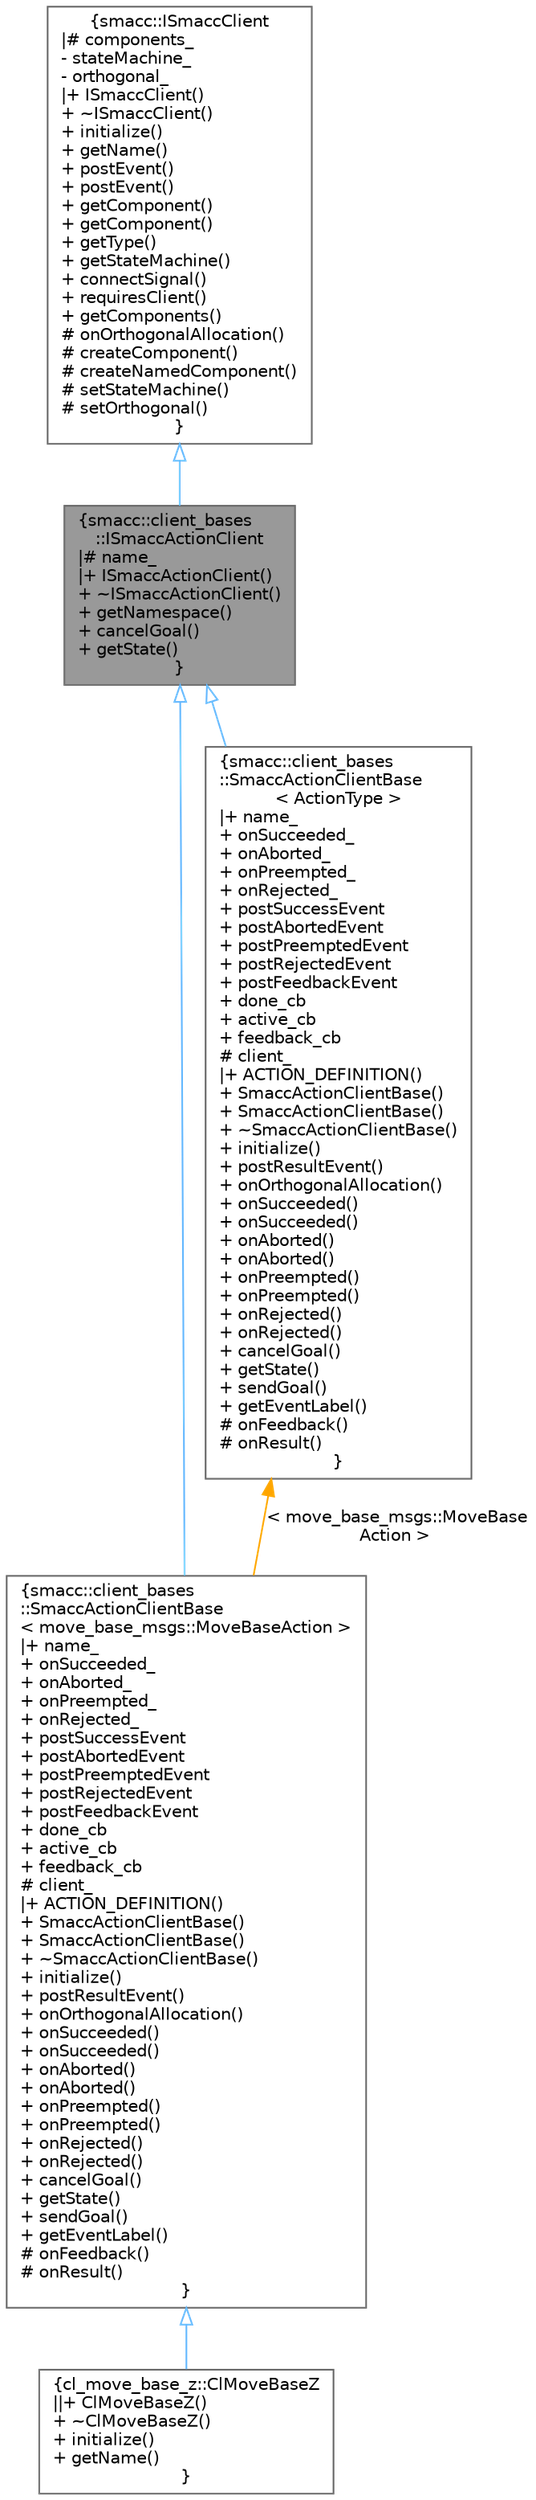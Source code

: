 digraph "smacc::client_bases::ISmaccActionClient"
{
 // LATEX_PDF_SIZE
  bgcolor="transparent";
  edge [fontname=Helvetica,fontsize=10,labelfontname=Helvetica,labelfontsize=10];
  node [fontname=Helvetica,fontsize=10,shape=box,height=0.2,width=0.4];
  Node1 [label="{smacc::client_bases\l::ISmaccActionClient\n|# name_\l|+ ISmaccActionClient()\l+ ~ISmaccActionClient()\l+ getNamespace()\l+ cancelGoal()\l+ getState()\l}",height=0.2,width=0.4,color="gray40", fillcolor="grey60", style="filled", fontcolor="black",tooltip=" "];
  Node2 -> Node1 [dir="back",color="steelblue1",style="solid",arrowtail="onormal"];
  Node2 [label="{smacc::ISmaccClient\n|# components_\l- stateMachine_\l- orthogonal_\l|+ ISmaccClient()\l+ ~ISmaccClient()\l+ initialize()\l+ getName()\l+ postEvent()\l+ postEvent()\l+ getComponent()\l+ getComponent()\l+ getType()\l+ getStateMachine()\l+ connectSignal()\l+ requiresClient()\l+ getComponents()\l# onOrthogonalAllocation()\l# createComponent()\l# createNamedComponent()\l# setStateMachine()\l# setOrthogonal()\l}",height=0.2,width=0.4,color="gray40", fillcolor="white", style="filled",URL="$classsmacc_1_1ISmaccClient.html",tooltip=" "];
  Node1 -> Node3 [dir="back",color="steelblue1",style="solid",arrowtail="onormal"];
  Node3 [label="{smacc::client_bases\l::SmaccActionClientBase\l\< move_base_msgs::MoveBaseAction \>\n|+ name_\l+ onSucceeded_\l+ onAborted_\l+ onPreempted_\l+ onRejected_\l+ postSuccessEvent\l+ postAbortedEvent\l+ postPreemptedEvent\l+ postRejectedEvent\l+ postFeedbackEvent\l+ done_cb\l+ active_cb\l+ feedback_cb\l# client_\l|+ ACTION_DEFINITION()\l+ SmaccActionClientBase()\l+ SmaccActionClientBase()\l+ ~SmaccActionClientBase()\l+ initialize()\l+ postResultEvent()\l+ onOrthogonalAllocation()\l+ onSucceeded()\l+ onSucceeded()\l+ onAborted()\l+ onAborted()\l+ onPreempted()\l+ onPreempted()\l+ onRejected()\l+ onRejected()\l+ cancelGoal()\l+ getState()\l+ sendGoal()\l+ getEventLabel()\l# onFeedback()\l# onResult()\l}",height=0.2,width=0.4,color="gray40", fillcolor="white", style="filled",URL="$classsmacc_1_1client__bases_1_1SmaccActionClientBase.html",tooltip=" "];
  Node3 -> Node4 [dir="back",color="steelblue1",style="solid",arrowtail="onormal"];
  Node4 [label="{cl_move_base_z::ClMoveBaseZ\n||+ ClMoveBaseZ()\l+ ~ClMoveBaseZ()\l+ initialize()\l+ getName()\l}",height=0.2,width=0.4,color="gray40", fillcolor="white", style="filled",URL="$classcl__move__base__z_1_1ClMoveBaseZ.html",tooltip=" "];
  Node1 -> Node5 [dir="back",color="steelblue1",style="solid",arrowtail="onormal"];
  Node5 [label="{smacc::client_bases\l::SmaccActionClientBase\l\< ActionType \>\n|+ name_\l+ onSucceeded_\l+ onAborted_\l+ onPreempted_\l+ onRejected_\l+ postSuccessEvent\l+ postAbortedEvent\l+ postPreemptedEvent\l+ postRejectedEvent\l+ postFeedbackEvent\l+ done_cb\l+ active_cb\l+ feedback_cb\l# client_\l|+ ACTION_DEFINITION()\l+ SmaccActionClientBase()\l+ SmaccActionClientBase()\l+ ~SmaccActionClientBase()\l+ initialize()\l+ postResultEvent()\l+ onOrthogonalAllocation()\l+ onSucceeded()\l+ onSucceeded()\l+ onAborted()\l+ onAborted()\l+ onPreempted()\l+ onPreempted()\l+ onRejected()\l+ onRejected()\l+ cancelGoal()\l+ getState()\l+ sendGoal()\l+ getEventLabel()\l# onFeedback()\l# onResult()\l}",height=0.2,width=0.4,color="gray40", fillcolor="white", style="filled",URL="$classsmacc_1_1client__bases_1_1SmaccActionClientBase.html",tooltip=" "];
  Node5 -> Node3 [dir="back",color="orange",style="solid",label=" \< move_base_msgs::MoveBase\lAction \>" ];
}
